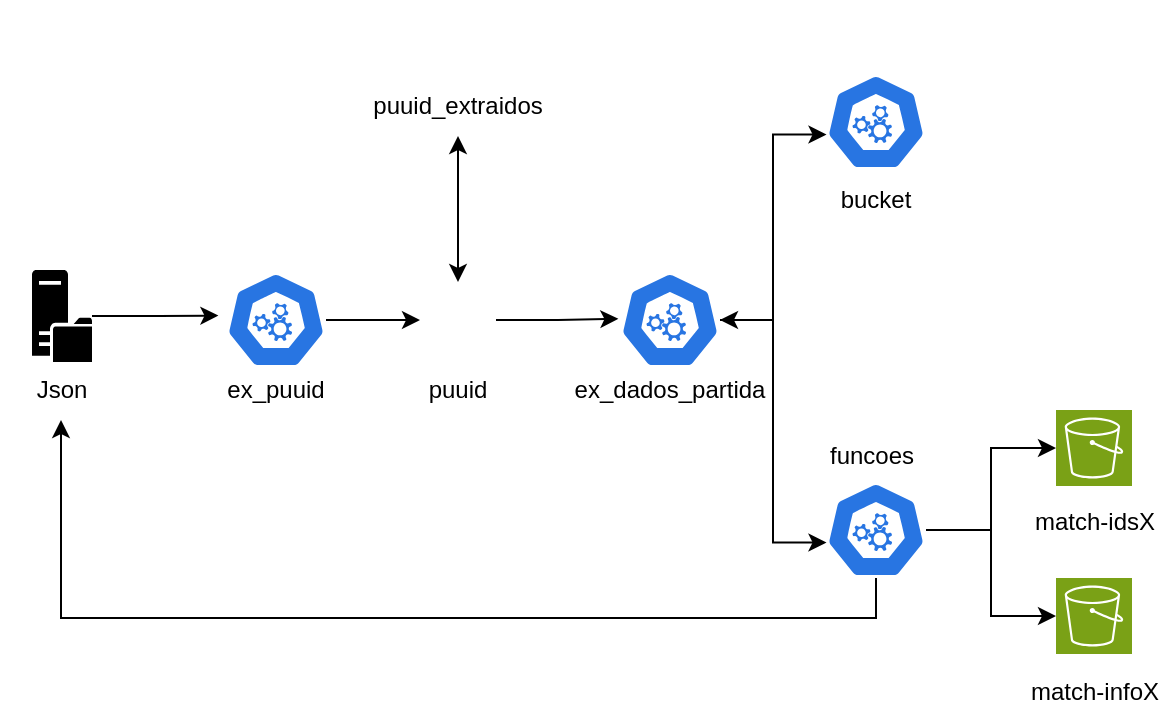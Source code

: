 <mxfile version="24.7.14">
  <diagram name="Page-1" id="pMFmyDs4sqKI4_Mr-4X0">
    <mxGraphModel dx="1050" dy="522" grid="1" gridSize="10" guides="1" tooltips="1" connect="1" arrows="1" fold="1" page="1" pageScale="1" pageWidth="850" pageHeight="1100" math="0" shadow="0">
      <root>
        <mxCell id="0" />
        <mxCell id="1" parent="0" />
        <mxCell id="2QVIEgF7Uk5e_5rPIb5y-1" value="" style="sketch=0;pointerEvents=1;shadow=0;dashed=0;html=1;strokeColor=none;fillColor=#000000;labelPosition=center;verticalLabelPosition=bottom;verticalAlign=top;outlineConnect=0;align=center;shape=mxgraph.office.servers.file_server;" vertex="1" parent="1">
          <mxGeometry x="48" y="164" width="30" height="46" as="geometry" />
        </mxCell>
        <mxCell id="2QVIEgF7Uk5e_5rPIb5y-2" value="Json" style="text;html=1;align=center;verticalAlign=middle;whiteSpace=wrap;rounded=0;" vertex="1" parent="1">
          <mxGeometry x="32.5" y="209" width="60" height="30" as="geometry" />
        </mxCell>
        <mxCell id="2QVIEgF7Uk5e_5rPIb5y-19" style="edgeStyle=orthogonalEdgeStyle;rounded=0;orthogonalLoop=1;jettySize=auto;html=1;entryX=0;entryY=0.5;entryDx=0;entryDy=0;" edge="1" parent="1" source="2QVIEgF7Uk5e_5rPIb5y-3" target="2QVIEgF7Uk5e_5rPIb5y-6">
          <mxGeometry relative="1" as="geometry" />
        </mxCell>
        <mxCell id="2QVIEgF7Uk5e_5rPIb5y-3" value="" style="aspect=fixed;sketch=0;html=1;dashed=0;whitespace=wrap;verticalLabelPosition=bottom;verticalAlign=top;fillColor=#2875E2;strokeColor=#ffffff;points=[[0.005,0.63,0],[0.1,0.2,0],[0.9,0.2,0],[0.5,0,0],[0.995,0.63,0],[0.72,0.99,0],[0.5,1,0],[0.28,0.99,0]];shape=mxgraph.kubernetes.icon2;prIcon=api" vertex="1" parent="1">
          <mxGeometry x="145" y="165" width="50" height="48" as="geometry" />
        </mxCell>
        <mxCell id="2QVIEgF7Uk5e_5rPIb5y-4" value="ex_puuid" style="text;html=1;align=center;verticalAlign=middle;whiteSpace=wrap;rounded=0;" vertex="1" parent="1">
          <mxGeometry x="140" y="209" width="60" height="30" as="geometry" />
        </mxCell>
        <mxCell id="2QVIEgF7Uk5e_5rPIb5y-25" style="edgeStyle=orthogonalEdgeStyle;rounded=0;orthogonalLoop=1;jettySize=auto;html=1;entryX=0.5;entryY=1;entryDx=0;entryDy=0;endArrow=classic;endFill=1;startArrow=classic;startFill=1;" edge="1" parent="1" source="2QVIEgF7Uk5e_5rPIb5y-6" target="2QVIEgF7Uk5e_5rPIb5y-16">
          <mxGeometry relative="1" as="geometry" />
        </mxCell>
        <mxCell id="2QVIEgF7Uk5e_5rPIb5y-6" value="" style="shape=image;html=1;verticalAlign=top;verticalLabelPosition=bottom;labelBackgroundColor=#ffffff;imageAspect=0;aspect=fixed;image=https://cdn3.iconfinder.com/data/icons/document-icons-2/30/647702-excel-128.png" vertex="1" parent="1">
          <mxGeometry x="242" y="170" width="38" height="38" as="geometry" />
        </mxCell>
        <mxCell id="2QVIEgF7Uk5e_5rPIb5y-7" value="puuid" style="text;html=1;align=center;verticalAlign=middle;whiteSpace=wrap;rounded=0;" vertex="1" parent="1">
          <mxGeometry x="231" y="209" width="60" height="30" as="geometry" />
        </mxCell>
        <mxCell id="2QVIEgF7Uk5e_5rPIb5y-8" value="" style="aspect=fixed;sketch=0;html=1;dashed=0;whitespace=wrap;verticalLabelPosition=bottom;verticalAlign=top;fillColor=#2875E2;strokeColor=#ffffff;points=[[0.005,0.63,0],[0.1,0.2,0],[0.9,0.2,0],[0.5,0,0],[0.995,0.63,0],[0.72,0.99,0],[0.5,1,0],[0.28,0.99,0]];shape=mxgraph.kubernetes.icon2;prIcon=api" vertex="1" parent="1">
          <mxGeometry x="342" y="165" width="50" height="48" as="geometry" />
        </mxCell>
        <mxCell id="2QVIEgF7Uk5e_5rPIb5y-9" value="ex_dados_partida" style="text;html=1;align=center;verticalAlign=middle;whiteSpace=wrap;rounded=0;" vertex="1" parent="1">
          <mxGeometry x="337" y="209" width="60" height="30" as="geometry" />
        </mxCell>
        <mxCell id="2QVIEgF7Uk5e_5rPIb5y-10" value="" style="aspect=fixed;sketch=0;html=1;dashed=0;whitespace=wrap;verticalLabelPosition=bottom;verticalAlign=top;fillColor=#2875E2;strokeColor=#ffffff;points=[[0.005,0.63,0],[0.1,0.2,0],[0.9,0.2,0],[0.5,0,0],[0.995,0.63,0],[0.72,0.99,0],[0.5,1,0],[0.28,0.99,0]];shape=mxgraph.kubernetes.icon2;prIcon=api" vertex="1" parent="1">
          <mxGeometry x="445" y="66" width="50" height="48" as="geometry" />
        </mxCell>
        <mxCell id="2QVIEgF7Uk5e_5rPIb5y-11" value="bucket" style="text;html=1;align=center;verticalAlign=middle;whiteSpace=wrap;rounded=0;" vertex="1" parent="1">
          <mxGeometry x="440" y="114" width="60" height="30" as="geometry" />
        </mxCell>
        <mxCell id="2QVIEgF7Uk5e_5rPIb5y-26" style="edgeStyle=orthogonalEdgeStyle;rounded=0;orthogonalLoop=1;jettySize=auto;html=1;exitX=0.5;exitY=1;exitDx=0;exitDy=0;exitPerimeter=0;entryX=0.5;entryY=1;entryDx=0;entryDy=0;" edge="1" parent="1" source="2QVIEgF7Uk5e_5rPIb5y-12" target="2QVIEgF7Uk5e_5rPIb5y-2">
          <mxGeometry relative="1" as="geometry" />
        </mxCell>
        <mxCell id="2QVIEgF7Uk5e_5rPIb5y-12" value="" style="aspect=fixed;sketch=0;html=1;dashed=0;whitespace=wrap;verticalLabelPosition=bottom;verticalAlign=top;fillColor=#2875E2;strokeColor=#ffffff;points=[[0.005,0.63,0],[0.1,0.2,0],[0.9,0.2,0],[0.5,0,0],[0.995,0.63,0],[0.72,0.99,0],[0.5,1,0],[0.28,0.99,0]];shape=mxgraph.kubernetes.icon2;prIcon=api" vertex="1" parent="1">
          <mxGeometry x="445" y="270" width="50" height="48" as="geometry" />
        </mxCell>
        <mxCell id="2QVIEgF7Uk5e_5rPIb5y-13" value="funcoes" style="text;html=1;align=center;verticalAlign=middle;whiteSpace=wrap;rounded=0;" vertex="1" parent="1">
          <mxGeometry x="438" y="242" width="60" height="30" as="geometry" />
        </mxCell>
        <mxCell id="2QVIEgF7Uk5e_5rPIb5y-14" value="" style="sketch=0;points=[[0,0,0],[0.25,0,0],[0.5,0,0],[0.75,0,0],[1,0,0],[0,1,0],[0.25,1,0],[0.5,1,0],[0.75,1,0],[1,1,0],[0,0.25,0],[0,0.5,0],[0,0.75,0],[1,0.25,0],[1,0.5,0],[1,0.75,0]];outlineConnect=0;fontColor=#232F3E;fillColor=#7AA116;strokeColor=#ffffff;dashed=0;verticalLabelPosition=bottom;verticalAlign=top;align=center;html=1;fontSize=12;fontStyle=0;aspect=fixed;shape=mxgraph.aws4.resourceIcon;resIcon=mxgraph.aws4.s3;" vertex="1" parent="1">
          <mxGeometry x="560" y="234" width="38" height="38" as="geometry" />
        </mxCell>
        <mxCell id="2QVIEgF7Uk5e_5rPIb5y-15" value="" style="shape=image;html=1;verticalAlign=top;verticalLabelPosition=bottom;labelBackgroundColor=#ffffff;imageAspect=0;aspect=fixed;image=https://cdn3.iconfinder.com/data/icons/document-icons-2/30/647702-excel-128.png" vertex="1" parent="1">
          <mxGeometry x="242" y="29" width="38" height="38" as="geometry" />
        </mxCell>
        <mxCell id="2QVIEgF7Uk5e_5rPIb5y-16" value="puuid_extraidos" style="text;html=1;align=center;verticalAlign=middle;whiteSpace=wrap;rounded=0;" vertex="1" parent="1">
          <mxGeometry x="231" y="67" width="60" height="30" as="geometry" />
        </mxCell>
        <mxCell id="2QVIEgF7Uk5e_5rPIb5y-18" style="edgeStyle=orthogonalEdgeStyle;rounded=0;orthogonalLoop=1;jettySize=auto;html=1;entryX=-0.076;entryY=0.454;entryDx=0;entryDy=0;entryPerimeter=0;" edge="1" parent="1" source="2QVIEgF7Uk5e_5rPIb5y-1" target="2QVIEgF7Uk5e_5rPIb5y-3">
          <mxGeometry relative="1" as="geometry" />
        </mxCell>
        <mxCell id="2QVIEgF7Uk5e_5rPIb5y-21" style="edgeStyle=orthogonalEdgeStyle;rounded=0;orthogonalLoop=1;jettySize=auto;html=1;entryX=-0.016;entryY=0.487;entryDx=0;entryDy=0;entryPerimeter=0;" edge="1" parent="1" source="2QVIEgF7Uk5e_5rPIb5y-6" target="2QVIEgF7Uk5e_5rPIb5y-8">
          <mxGeometry relative="1" as="geometry" />
        </mxCell>
        <mxCell id="2QVIEgF7Uk5e_5rPIb5y-22" style="edgeStyle=orthogonalEdgeStyle;rounded=0;orthogonalLoop=1;jettySize=auto;html=1;entryX=0.005;entryY=0.63;entryDx=0;entryDy=0;entryPerimeter=0;startArrow=classic;startFill=1;" edge="1" parent="1" source="2QVIEgF7Uk5e_5rPIb5y-8" target="2QVIEgF7Uk5e_5rPIb5y-10">
          <mxGeometry relative="1" as="geometry" />
        </mxCell>
        <mxCell id="2QVIEgF7Uk5e_5rPIb5y-23" style="edgeStyle=orthogonalEdgeStyle;rounded=0;orthogonalLoop=1;jettySize=auto;html=1;entryX=0.005;entryY=0.63;entryDx=0;entryDy=0;entryPerimeter=0;" edge="1" parent="1" source="2QVIEgF7Uk5e_5rPIb5y-8" target="2QVIEgF7Uk5e_5rPIb5y-12">
          <mxGeometry relative="1" as="geometry" />
        </mxCell>
        <mxCell id="2QVIEgF7Uk5e_5rPIb5y-27" value="" style="sketch=0;points=[[0,0,0],[0.25,0,0],[0.5,0,0],[0.75,0,0],[1,0,0],[0,1,0],[0.25,1,0],[0.5,1,0],[0.75,1,0],[1,1,0],[0,0.25,0],[0,0.5,0],[0,0.75,0],[1,0.25,0],[1,0.5,0],[1,0.75,0]];outlineConnect=0;fontColor=#232F3E;fillColor=#7AA116;strokeColor=#ffffff;dashed=0;verticalLabelPosition=bottom;verticalAlign=top;align=center;html=1;fontSize=12;fontStyle=0;aspect=fixed;shape=mxgraph.aws4.resourceIcon;resIcon=mxgraph.aws4.s3;" vertex="1" parent="1">
          <mxGeometry x="560" y="318" width="38" height="38" as="geometry" />
        </mxCell>
        <mxCell id="2QVIEgF7Uk5e_5rPIb5y-28" style="edgeStyle=orthogonalEdgeStyle;rounded=0;orthogonalLoop=1;jettySize=auto;html=1;entryX=0;entryY=0.5;entryDx=0;entryDy=0;entryPerimeter=0;" edge="1" parent="1" source="2QVIEgF7Uk5e_5rPIb5y-12" target="2QVIEgF7Uk5e_5rPIb5y-27">
          <mxGeometry relative="1" as="geometry" />
        </mxCell>
        <mxCell id="2QVIEgF7Uk5e_5rPIb5y-29" style="edgeStyle=orthogonalEdgeStyle;rounded=0;orthogonalLoop=1;jettySize=auto;html=1;entryX=0;entryY=0.5;entryDx=0;entryDy=0;entryPerimeter=0;" edge="1" parent="1" source="2QVIEgF7Uk5e_5rPIb5y-12" target="2QVIEgF7Uk5e_5rPIb5y-14">
          <mxGeometry relative="1" as="geometry" />
        </mxCell>
        <mxCell id="2QVIEgF7Uk5e_5rPIb5y-30" value="match-idsX" style="text;html=1;align=center;verticalAlign=middle;whiteSpace=wrap;rounded=0;" vertex="1" parent="1">
          <mxGeometry x="544" y="275" width="71" height="30" as="geometry" />
        </mxCell>
        <mxCell id="2QVIEgF7Uk5e_5rPIb5y-31" value="match-infoX" style="text;html=1;align=center;verticalAlign=middle;whiteSpace=wrap;rounded=0;" vertex="1" parent="1">
          <mxGeometry x="543.5" y="360" width="71" height="30" as="geometry" />
        </mxCell>
      </root>
    </mxGraphModel>
  </diagram>
</mxfile>
